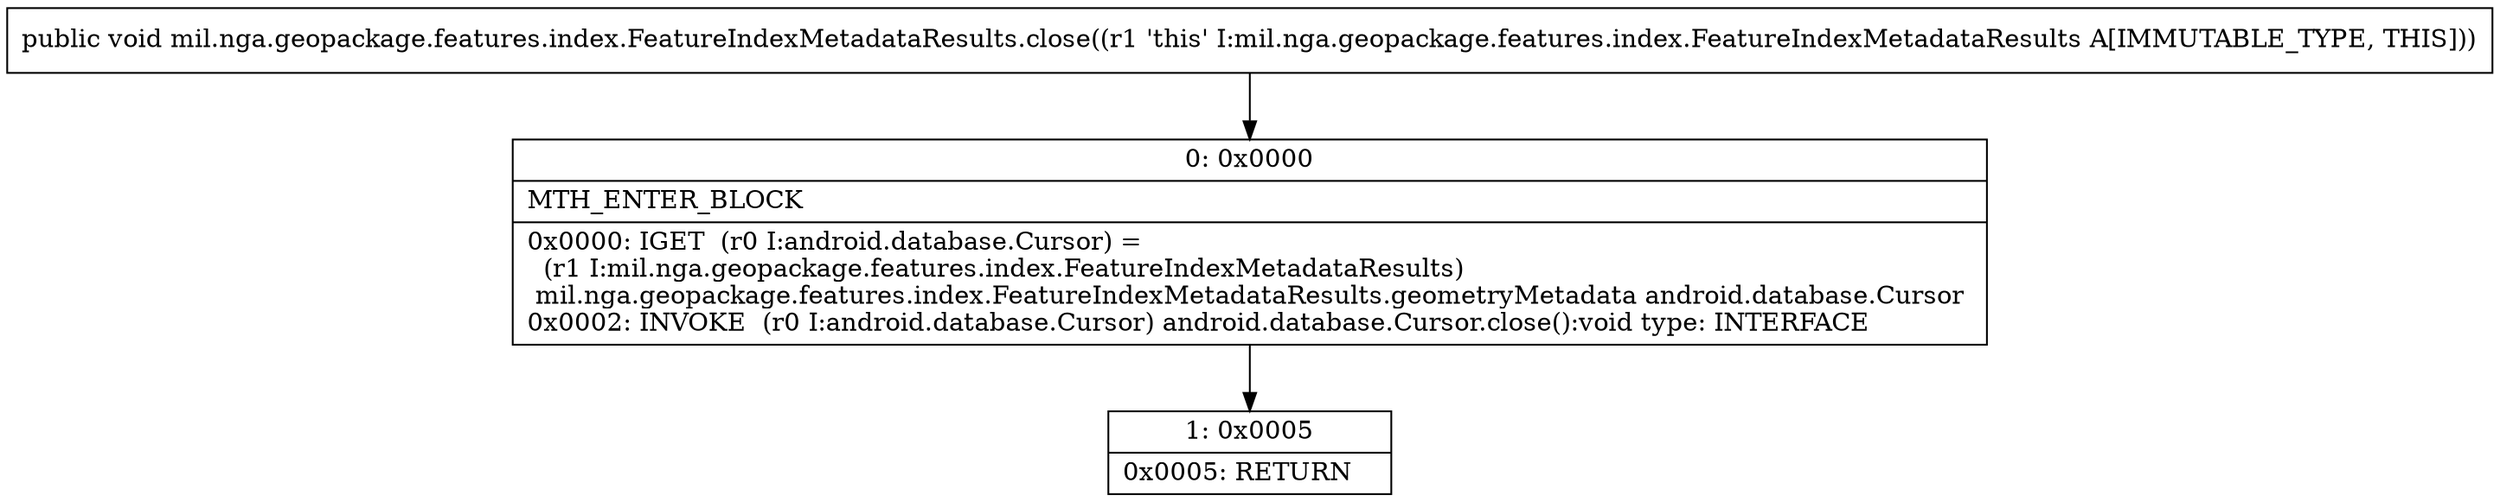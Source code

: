 digraph "CFG formil.nga.geopackage.features.index.FeatureIndexMetadataResults.close()V" {
Node_0 [shape=record,label="{0\:\ 0x0000|MTH_ENTER_BLOCK\l|0x0000: IGET  (r0 I:android.database.Cursor) = \l  (r1 I:mil.nga.geopackage.features.index.FeatureIndexMetadataResults)\l mil.nga.geopackage.features.index.FeatureIndexMetadataResults.geometryMetadata android.database.Cursor \l0x0002: INVOKE  (r0 I:android.database.Cursor) android.database.Cursor.close():void type: INTERFACE \l}"];
Node_1 [shape=record,label="{1\:\ 0x0005|0x0005: RETURN   \l}"];
MethodNode[shape=record,label="{public void mil.nga.geopackage.features.index.FeatureIndexMetadataResults.close((r1 'this' I:mil.nga.geopackage.features.index.FeatureIndexMetadataResults A[IMMUTABLE_TYPE, THIS])) }"];
MethodNode -> Node_0;
Node_0 -> Node_1;
}

